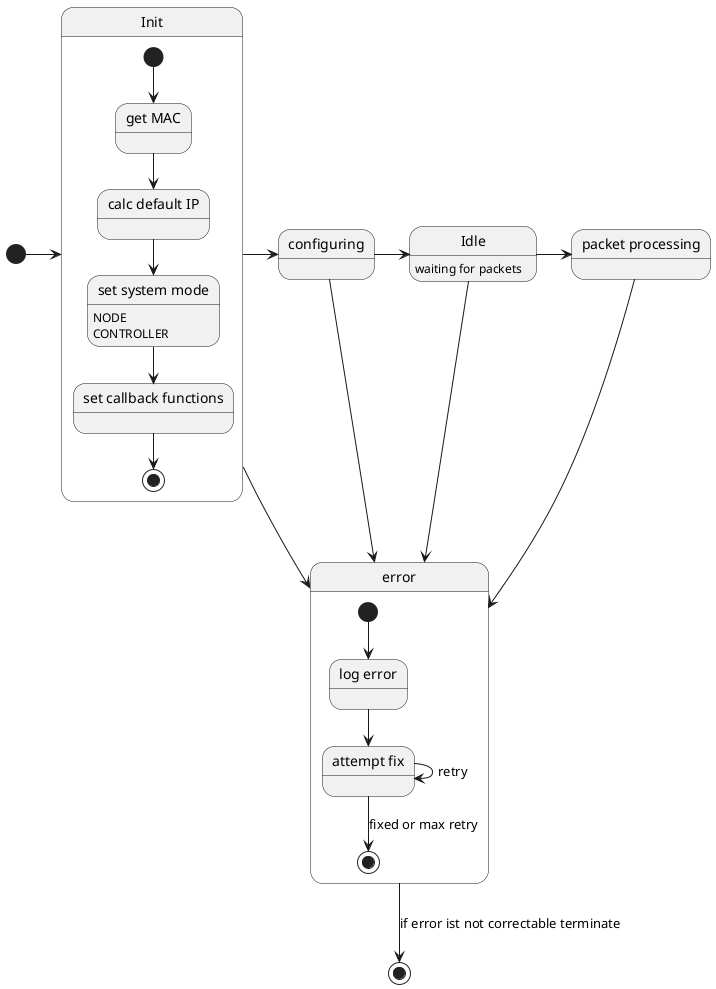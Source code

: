 @startuml StateDiagramm
state "Init" as systemInit{
    state "get MAC" as sysinit_getmac
    state "calc default IP" as sysinit_calcdefip
    state "set callback functions" as sysinit_setcbfunc
    state "set system mode" as sysinit_setsysmode
    sysinit_setsysmode : NODE 
    sysinit_setsysmode : CONTROLLER

    [*] -d-> sysinit_getmac
    sysinit_getmac -d-> sysinit_calcdefip
    sysinit_calcdefip -d-> sysinit_setsysmode
    sysinit_setsysmode -d-> sysinit_setcbfunc
    sysinit_setcbfunc -d-> [*]
}
state "Idle" as systemIdle{

}
systemIdle : waiting for packets
state "packet processing" as packetProc{

}
state "configuring" as systemConf{

}
state "error" as syserror{
    state "log error" as syserror_log
    state "attempt fix" as syserror_fix

    [*] -d-> syserror_log
    syserror_log -d-> syserror_fix
    syserror_fix -d-> [*] : fixed or max retry
    syserror_fix -> syserror_fix : retry

    
}

[*]  -> systemInit
systemInit -> systemConf
systemConf -> systemIdle
systemIdle -> packetProc


systemInit -d-> syserror
systemConf -d-> syserror
systemIdle -d-> syserror
packetProc -d-> syserror
syserror -d-> [*] : if error ist not correctable terminate



@enduml